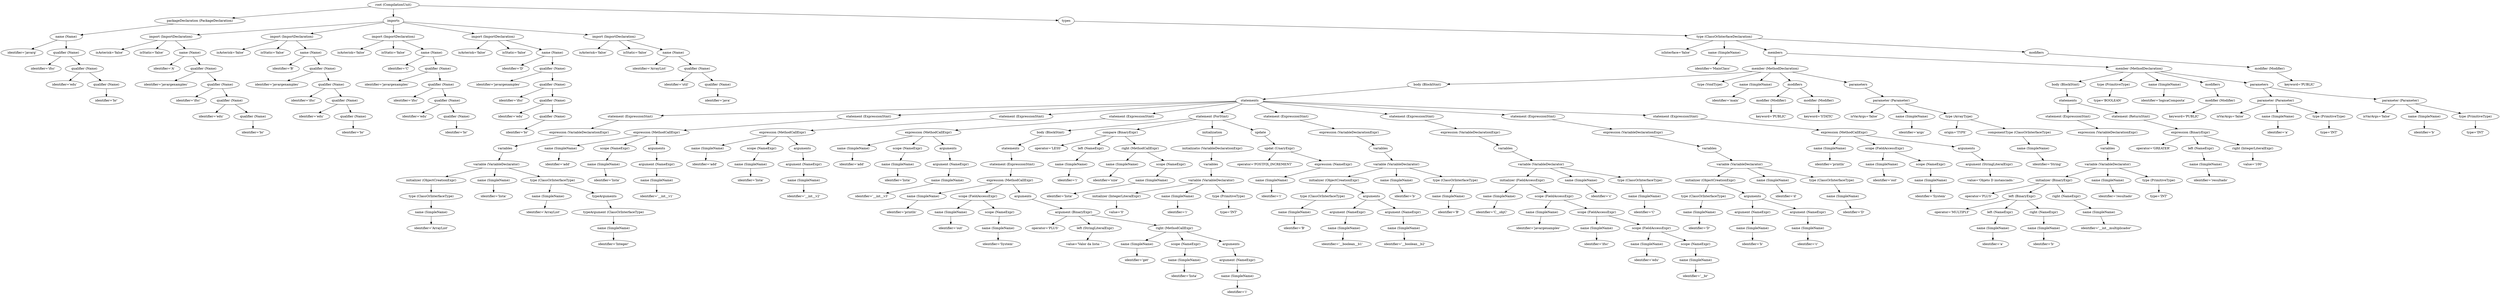 digraph {
n0 [label="root (CompilationUnit)"];
n1 [label="packageDeclaration (PackageDeclaration)"];
n0 -> n1;
n2 [label="name (Name)"];
n1 -> n2;
n3 [label="identifier='javarg'"];
n2 -> n3;
n4 [label="qualifier (Name)"];
n2 -> n4;
n5 [label="identifier='ifsc'"];
n4 -> n5;
n6 [label="qualifier (Name)"];
n4 -> n6;
n7 [label="identifier='edu'"];
n6 -> n7;
n8 [label="qualifier (Name)"];
n6 -> n8;
n9 [label="identifier='br'"];
n8 -> n9;
n10 [label="imports"];
n0 -> n10;
n11 [label="import (ImportDeclaration)"];
n10 -> n11;
n12 [label="isAsterisk='false'"];
n11 -> n12;
n13 [label="isStatic='false'"];
n11 -> n13;
n14 [label="name (Name)"];
n11 -> n14;
n15 [label="identifier='A'"];
n14 -> n15;
n16 [label="qualifier (Name)"];
n14 -> n16;
n17 [label="identifier='javargexamples'"];
n16 -> n17;
n18 [label="qualifier (Name)"];
n16 -> n18;
n19 [label="identifier='ifsc'"];
n18 -> n19;
n20 [label="qualifier (Name)"];
n18 -> n20;
n21 [label="identifier='edu'"];
n20 -> n21;
n22 [label="qualifier (Name)"];
n20 -> n22;
n23 [label="identifier='br'"];
n22 -> n23;
n24 [label="import (ImportDeclaration)"];
n10 -> n24;
n25 [label="isAsterisk='false'"];
n24 -> n25;
n26 [label="isStatic='false'"];
n24 -> n26;
n27 [label="name (Name)"];
n24 -> n27;
n28 [label="identifier='B'"];
n27 -> n28;
n29 [label="qualifier (Name)"];
n27 -> n29;
n30 [label="identifier='javargexamples'"];
n29 -> n30;
n31 [label="qualifier (Name)"];
n29 -> n31;
n32 [label="identifier='ifsc'"];
n31 -> n32;
n33 [label="qualifier (Name)"];
n31 -> n33;
n34 [label="identifier='edu'"];
n33 -> n34;
n35 [label="qualifier (Name)"];
n33 -> n35;
n36 [label="identifier='br'"];
n35 -> n36;
n37 [label="import (ImportDeclaration)"];
n10 -> n37;
n38 [label="isAsterisk='false'"];
n37 -> n38;
n39 [label="isStatic='false'"];
n37 -> n39;
n40 [label="name (Name)"];
n37 -> n40;
n41 [label="identifier='C'"];
n40 -> n41;
n42 [label="qualifier (Name)"];
n40 -> n42;
n43 [label="identifier='javargexamples'"];
n42 -> n43;
n44 [label="qualifier (Name)"];
n42 -> n44;
n45 [label="identifier='ifsc'"];
n44 -> n45;
n46 [label="qualifier (Name)"];
n44 -> n46;
n47 [label="identifier='edu'"];
n46 -> n47;
n48 [label="qualifier (Name)"];
n46 -> n48;
n49 [label="identifier='br'"];
n48 -> n49;
n50 [label="import (ImportDeclaration)"];
n10 -> n50;
n51 [label="isAsterisk='false'"];
n50 -> n51;
n52 [label="isStatic='false'"];
n50 -> n52;
n53 [label="name (Name)"];
n50 -> n53;
n54 [label="identifier='D'"];
n53 -> n54;
n55 [label="qualifier (Name)"];
n53 -> n55;
n56 [label="identifier='javargexamples'"];
n55 -> n56;
n57 [label="qualifier (Name)"];
n55 -> n57;
n58 [label="identifier='ifsc'"];
n57 -> n58;
n59 [label="qualifier (Name)"];
n57 -> n59;
n60 [label="identifier='edu'"];
n59 -> n60;
n61 [label="qualifier (Name)"];
n59 -> n61;
n62 [label="identifier='br'"];
n61 -> n62;
n63 [label="import (ImportDeclaration)"];
n10 -> n63;
n64 [label="isAsterisk='false'"];
n63 -> n64;
n65 [label="isStatic='false'"];
n63 -> n65;
n66 [label="name (Name)"];
n63 -> n66;
n67 [label="identifier='ArrayList'"];
n66 -> n67;
n68 [label="qualifier (Name)"];
n66 -> n68;
n69 [label="identifier='util'"];
n68 -> n69;
n70 [label="qualifier (Name)"];
n68 -> n70;
n71 [label="identifier='java'"];
n70 -> n71;
n72 [label="types"];
n0 -> n72;
n73 [label="type (ClassOrInterfaceDeclaration)"];
n72 -> n73;
n74 [label="isInterface='false'"];
n73 -> n74;
n75 [label="name (SimpleName)"];
n73 -> n75;
n76 [label="identifier='MainClass'"];
n75 -> n76;
n77 [label="members"];
n73 -> n77;
n78 [label="member (MethodDeclaration)"];
n77 -> n78;
n79 [label="body (BlockStmt)"];
n78 -> n79;
n80 [label="statements"];
n79 -> n80;
n81 [label="statement (ExpressionStmt)"];
n80 -> n81;
n82 [label="expression (VariableDeclarationExpr)"];
n81 -> n82;
n83 [label="variables"];
n82 -> n83;
n84 [label="variable (VariableDeclarator)"];
n83 -> n84;
n85 [label="initializer (ObjectCreationExpr)"];
n84 -> n85;
n86 [label="type (ClassOrInterfaceType)"];
n85 -> n86;
n87 [label="name (SimpleName)"];
n86 -> n87;
n88 [label="identifier='ArrayList'"];
n87 -> n88;
n89 [label="name (SimpleName)"];
n84 -> n89;
n90 [label="identifier='lista'"];
n89 -> n90;
n91 [label="type (ClassOrInterfaceType)"];
n84 -> n91;
n92 [label="name (SimpleName)"];
n91 -> n92;
n93 [label="identifier='ArrayList'"];
n92 -> n93;
n94 [label="typeArguments"];
n91 -> n94;
n95 [label="typeArgument (ClassOrInterfaceType)"];
n94 -> n95;
n96 [label="name (SimpleName)"];
n95 -> n96;
n97 [label="identifier='Integer'"];
n96 -> n97;
n98 [label="statement (ExpressionStmt)"];
n80 -> n98;
n99 [label="expression (MethodCallExpr)"];
n98 -> n99;
n100 [label="name (SimpleName)"];
n99 -> n100;
n101 [label="identifier='add'"];
n100 -> n101;
n102 [label="scope (NameExpr)"];
n99 -> n102;
n103 [label="name (SimpleName)"];
n102 -> n103;
n104 [label="identifier='lista'"];
n103 -> n104;
n105 [label="arguments"];
n99 -> n105;
n106 [label="argument (NameExpr)"];
n105 -> n106;
n107 [label="name (SimpleName)"];
n106 -> n107;
n108 [label="identifier='__int__v1'"];
n107 -> n108;
n109 [label="statement (ExpressionStmt)"];
n80 -> n109;
n110 [label="expression (MethodCallExpr)"];
n109 -> n110;
n111 [label="name (SimpleName)"];
n110 -> n111;
n112 [label="identifier='add'"];
n111 -> n112;
n113 [label="scope (NameExpr)"];
n110 -> n113;
n114 [label="name (SimpleName)"];
n113 -> n114;
n115 [label="identifier='lista'"];
n114 -> n115;
n116 [label="arguments"];
n110 -> n116;
n117 [label="argument (NameExpr)"];
n116 -> n117;
n118 [label="name (SimpleName)"];
n117 -> n118;
n119 [label="identifier='__int__v2'"];
n118 -> n119;
n120 [label="statement (ExpressionStmt)"];
n80 -> n120;
n121 [label="expression (MethodCallExpr)"];
n120 -> n121;
n122 [label="name (SimpleName)"];
n121 -> n122;
n123 [label="identifier='add'"];
n122 -> n123;
n124 [label="scope (NameExpr)"];
n121 -> n124;
n125 [label="name (SimpleName)"];
n124 -> n125;
n126 [label="identifier='lista'"];
n125 -> n126;
n127 [label="arguments"];
n121 -> n127;
n128 [label="argument (NameExpr)"];
n127 -> n128;
n129 [label="name (SimpleName)"];
n128 -> n129;
n130 [label="identifier='__int__v3'"];
n129 -> n130;
n131 [label="statement (ForStmt)"];
n80 -> n131;
n132 [label="body (BlockStmt)"];
n131 -> n132;
n133 [label="statements"];
n132 -> n133;
n134 [label="statement (ExpressionStmt)"];
n133 -> n134;
n135 [label="expression (MethodCallExpr)"];
n134 -> n135;
n136 [label="name (SimpleName)"];
n135 -> n136;
n137 [label="identifier='println'"];
n136 -> n137;
n138 [label="scope (FieldAccessExpr)"];
n135 -> n138;
n139 [label="name (SimpleName)"];
n138 -> n139;
n140 [label="identifier='out'"];
n139 -> n140;
n141 [label="scope (NameExpr)"];
n138 -> n141;
n142 [label="name (SimpleName)"];
n141 -> n142;
n143 [label="identifier='System'"];
n142 -> n143;
n144 [label="arguments"];
n135 -> n144;
n145 [label="argument (BinaryExpr)"];
n144 -> n145;
n146 [label="operator='PLUS'"];
n145 -> n146;
n147 [label="left (StringLiteralExpr)"];
n145 -> n147;
n148 [label="value='Valor da lista: '"];
n147 -> n148;
n149 [label="right (MethodCallExpr)"];
n145 -> n149;
n150 [label="name (SimpleName)"];
n149 -> n150;
n151 [label="identifier='get'"];
n150 -> n151;
n152 [label="scope (NameExpr)"];
n149 -> n152;
n153 [label="name (SimpleName)"];
n152 -> n153;
n154 [label="identifier='lista'"];
n153 -> n154;
n155 [label="arguments"];
n149 -> n155;
n156 [label="argument (NameExpr)"];
n155 -> n156;
n157 [label="name (SimpleName)"];
n156 -> n157;
n158 [label="identifier='i'"];
n157 -> n158;
n159 [label="compare (BinaryExpr)"];
n131 -> n159;
n160 [label="operator='LESS'"];
n159 -> n160;
n161 [label="left (NameExpr)"];
n159 -> n161;
n162 [label="name (SimpleName)"];
n161 -> n162;
n163 [label="identifier='i'"];
n162 -> n163;
n164 [label="right (MethodCallExpr)"];
n159 -> n164;
n165 [label="name (SimpleName)"];
n164 -> n165;
n166 [label="identifier='size'"];
n165 -> n166;
n167 [label="scope (NameExpr)"];
n164 -> n167;
n168 [label="name (SimpleName)"];
n167 -> n168;
n169 [label="identifier='lista'"];
n168 -> n169;
n170 [label="initialization"];
n131 -> n170;
n171 [label="initializatio (VariableDeclarationExpr)"];
n170 -> n171;
n172 [label="variables"];
n171 -> n172;
n173 [label="variable (VariableDeclarator)"];
n172 -> n173;
n174 [label="initializer (IntegerLiteralExpr)"];
n173 -> n174;
n175 [label="value='0'"];
n174 -> n175;
n176 [label="name (SimpleName)"];
n173 -> n176;
n177 [label="identifier='i'"];
n176 -> n177;
n178 [label="type (PrimitiveType)"];
n173 -> n178;
n179 [label="type='INT'"];
n178 -> n179;
n180 [label="update"];
n131 -> n180;
n181 [label="updat (UnaryExpr)"];
n180 -> n181;
n182 [label="operator='POSTFIX_INCREMENT'"];
n181 -> n182;
n183 [label="expression (NameExpr)"];
n181 -> n183;
n184 [label="name (SimpleName)"];
n183 -> n184;
n185 [label="identifier='i'"];
n184 -> n185;
n186 [label="statement (ExpressionStmt)"];
n80 -> n186;
n187 [label="expression (VariableDeclarationExpr)"];
n186 -> n187;
n188 [label="variables"];
n187 -> n188;
n189 [label="variable (VariableDeclarator)"];
n188 -> n189;
n190 [label="initializer (ObjectCreationExpr)"];
n189 -> n190;
n191 [label="type (ClassOrInterfaceType)"];
n190 -> n191;
n192 [label="name (SimpleName)"];
n191 -> n192;
n193 [label="identifier='B'"];
n192 -> n193;
n194 [label="arguments"];
n190 -> n194;
n195 [label="argument (NameExpr)"];
n194 -> n195;
n196 [label="name (SimpleName)"];
n195 -> n196;
n197 [label="identifier='__boolean__b1'"];
n196 -> n197;
n198 [label="argument (NameExpr)"];
n194 -> n198;
n199 [label="name (SimpleName)"];
n198 -> n199;
n200 [label="identifier='__boolean__b2'"];
n199 -> n200;
n201 [label="name (SimpleName)"];
n189 -> n201;
n202 [label="identifier='b'"];
n201 -> n202;
n203 [label="type (ClassOrInterfaceType)"];
n189 -> n203;
n204 [label="name (SimpleName)"];
n203 -> n204;
n205 [label="identifier='B'"];
n204 -> n205;
n206 [label="statement (ExpressionStmt)"];
n80 -> n206;
n207 [label="expression (VariableDeclarationExpr)"];
n206 -> n207;
n208 [label="variables"];
n207 -> n208;
n209 [label="variable (VariableDeclarator)"];
n208 -> n209;
n210 [label="initializer (FieldAccessExpr)"];
n209 -> n210;
n211 [label="name (SimpleName)"];
n210 -> n211;
n212 [label="identifier='C__objC'"];
n211 -> n212;
n213 [label="scope (FieldAccessExpr)"];
n210 -> n213;
n214 [label="name (SimpleName)"];
n213 -> n214;
n215 [label="identifier='javargexamples'"];
n214 -> n215;
n216 [label="scope (FieldAccessExpr)"];
n213 -> n216;
n217 [label="name (SimpleName)"];
n216 -> n217;
n218 [label="identifier='ifsc'"];
n217 -> n218;
n219 [label="scope (FieldAccessExpr)"];
n216 -> n219;
n220 [label="name (SimpleName)"];
n219 -> n220;
n221 [label="identifier='edu'"];
n220 -> n221;
n222 [label="scope (NameExpr)"];
n219 -> n222;
n223 [label="name (SimpleName)"];
n222 -> n223;
n224 [label="identifier='__br'"];
n223 -> n224;
n225 [label="name (SimpleName)"];
n209 -> n225;
n226 [label="identifier='c'"];
n225 -> n226;
n227 [label="type (ClassOrInterfaceType)"];
n209 -> n227;
n228 [label="name (SimpleName)"];
n227 -> n228;
n229 [label="identifier='C'"];
n228 -> n229;
n230 [label="statement (ExpressionStmt)"];
n80 -> n230;
n231 [label="expression (VariableDeclarationExpr)"];
n230 -> n231;
n232 [label="variables"];
n231 -> n232;
n233 [label="variable (VariableDeclarator)"];
n232 -> n233;
n234 [label="initializer (ObjectCreationExpr)"];
n233 -> n234;
n235 [label="type (ClassOrInterfaceType)"];
n234 -> n235;
n236 [label="name (SimpleName)"];
n235 -> n236;
n237 [label="identifier='D'"];
n236 -> n237;
n238 [label="arguments"];
n234 -> n238;
n239 [label="argument (NameExpr)"];
n238 -> n239;
n240 [label="name (SimpleName)"];
n239 -> n240;
n241 [label="identifier='b'"];
n240 -> n241;
n242 [label="argument (NameExpr)"];
n238 -> n242;
n243 [label="name (SimpleName)"];
n242 -> n243;
n244 [label="identifier='c'"];
n243 -> n244;
n245 [label="name (SimpleName)"];
n233 -> n245;
n246 [label="identifier='d'"];
n245 -> n246;
n247 [label="type (ClassOrInterfaceType)"];
n233 -> n247;
n248 [label="name (SimpleName)"];
n247 -> n248;
n249 [label="identifier='D'"];
n248 -> n249;
n250 [label="statement (ExpressionStmt)"];
n80 -> n250;
n251 [label="expression (MethodCallExpr)"];
n250 -> n251;
n252 [label="name (SimpleName)"];
n251 -> n252;
n253 [label="identifier='println'"];
n252 -> n253;
n254 [label="scope (FieldAccessExpr)"];
n251 -> n254;
n255 [label="name (SimpleName)"];
n254 -> n255;
n256 [label="identifier='out'"];
n255 -> n256;
n257 [label="scope (NameExpr)"];
n254 -> n257;
n258 [label="name (SimpleName)"];
n257 -> n258;
n259 [label="identifier='System'"];
n258 -> n259;
n260 [label="arguments"];
n251 -> n260;
n261 [label="argument (StringLiteralExpr)"];
n260 -> n261;
n262 [label="value='Objeto D instanciado.'"];
n261 -> n262;
n263 [label="type (VoidType)"];
n78 -> n263;
n264 [label="name (SimpleName)"];
n78 -> n264;
n265 [label="identifier='main'"];
n264 -> n265;
n266 [label="modifiers"];
n78 -> n266;
n267 [label="modifier (Modifier)"];
n266 -> n267;
n268 [label="keyword='PUBLIC'"];
n267 -> n268;
n269 [label="modifier (Modifier)"];
n266 -> n269;
n270 [label="keyword='STATIC'"];
n269 -> n270;
n271 [label="parameters"];
n78 -> n271;
n272 [label="parameter (Parameter)"];
n271 -> n272;
n273 [label="isVarArgs='false'"];
n272 -> n273;
n274 [label="name (SimpleName)"];
n272 -> n274;
n275 [label="identifier='args'"];
n274 -> n275;
n276 [label="type (ArrayType)"];
n272 -> n276;
n277 [label="origin='TYPE'"];
n276 -> n277;
n278 [label="componentType (ClassOrInterfaceType)"];
n276 -> n278;
n279 [label="name (SimpleName)"];
n278 -> n279;
n280 [label="identifier='String'"];
n279 -> n280;
n281 [label="member (MethodDeclaration)"];
n77 -> n281;
n282 [label="body (BlockStmt)"];
n281 -> n282;
n283 [label="statements"];
n282 -> n283;
n284 [label="statement (ExpressionStmt)"];
n283 -> n284;
n285 [label="expression (VariableDeclarationExpr)"];
n284 -> n285;
n286 [label="variables"];
n285 -> n286;
n287 [label="variable (VariableDeclarator)"];
n286 -> n287;
n288 [label="initializer (BinaryExpr)"];
n287 -> n288;
n289 [label="operator='PLUS'"];
n288 -> n289;
n290 [label="left (BinaryExpr)"];
n288 -> n290;
n291 [label="operator='MULTIPLY'"];
n290 -> n291;
n292 [label="left (NameExpr)"];
n290 -> n292;
n293 [label="name (SimpleName)"];
n292 -> n293;
n294 [label="identifier='a'"];
n293 -> n294;
n295 [label="right (NameExpr)"];
n290 -> n295;
n296 [label="name (SimpleName)"];
n295 -> n296;
n297 [label="identifier='b'"];
n296 -> n297;
n298 [label="right (NameExpr)"];
n288 -> n298;
n299 [label="name (SimpleName)"];
n298 -> n299;
n300 [label="identifier='__int__multiplicador'"];
n299 -> n300;
n301 [label="name (SimpleName)"];
n287 -> n301;
n302 [label="identifier='resultado'"];
n301 -> n302;
n303 [label="type (PrimitiveType)"];
n287 -> n303;
n304 [label="type='INT'"];
n303 -> n304;
n305 [label="statement (ReturnStmt)"];
n283 -> n305;
n306 [label="expression (BinaryExpr)"];
n305 -> n306;
n307 [label="operator='GREATER'"];
n306 -> n307;
n308 [label="left (NameExpr)"];
n306 -> n308;
n309 [label="name (SimpleName)"];
n308 -> n309;
n310 [label="identifier='resultado'"];
n309 -> n310;
n311 [label="right (IntegerLiteralExpr)"];
n306 -> n311;
n312 [label="value='100'"];
n311 -> n312;
n313 [label="type (PrimitiveType)"];
n281 -> n313;
n314 [label="type='BOOLEAN'"];
n313 -> n314;
n315 [label="name (SimpleName)"];
n281 -> n315;
n316 [label="identifier='logicaComposta'"];
n315 -> n316;
n317 [label="modifiers"];
n281 -> n317;
n318 [label="modifier (Modifier)"];
n317 -> n318;
n319 [label="keyword='PUBLIC'"];
n318 -> n319;
n320 [label="parameters"];
n281 -> n320;
n321 [label="parameter (Parameter)"];
n320 -> n321;
n322 [label="isVarArgs='false'"];
n321 -> n322;
n323 [label="name (SimpleName)"];
n321 -> n323;
n324 [label="identifier='a'"];
n323 -> n324;
n325 [label="type (PrimitiveType)"];
n321 -> n325;
n326 [label="type='INT'"];
n325 -> n326;
n327 [label="parameter (Parameter)"];
n320 -> n327;
n328 [label="isVarArgs='false'"];
n327 -> n328;
n329 [label="name (SimpleName)"];
n327 -> n329;
n330 [label="identifier='b'"];
n329 -> n330;
n331 [label="type (PrimitiveType)"];
n327 -> n331;
n332 [label="type='INT'"];
n331 -> n332;
n333 [label="modifiers"];
n73 -> n333;
n334 [label="modifier (Modifier)"];
n333 -> n334;
n335 [label="keyword='PUBLIC'"];
n334 -> n335;
}